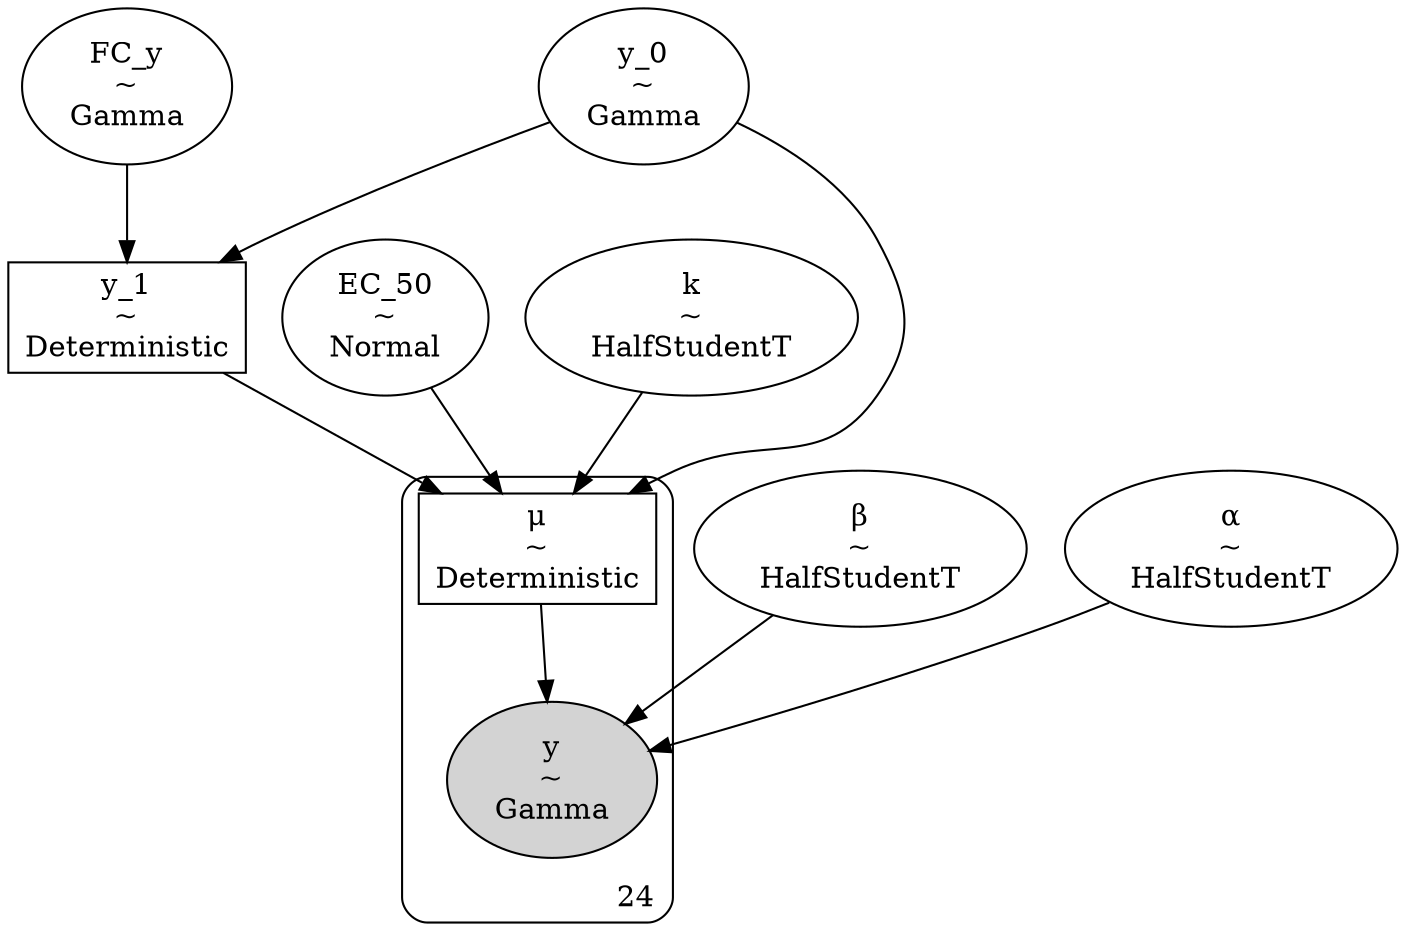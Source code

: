 digraph {
	FC_y [label="FC_y
~
Gamma" shape=ellipse]
	"β" [label="β
~
HalfStudentT" shape=ellipse]
	"α" [label="α
~
HalfStudentT" shape=ellipse]
	EC_50 [label="EC_50
~
Normal" shape=ellipse]
	k [label="k
~
HalfStudentT" shape=ellipse]
	y_0 [label="y_0
~
Gamma" shape=ellipse]
	y_1 [label="y_1
~
Deterministic" shape=box]
	subgraph cluster24 {
		y [label="y
~
Gamma" shape=ellipse style=filled]
		"μ" [label="μ
~
Deterministic" shape=box]
		label=24 labeljust=r labelloc=b style=rounded
	}
	y_0 -> y_1
	FC_y -> y_1
	y_0 -> "μ"
	y_1 -> "μ"
	EC_50 -> "μ"
	k -> "μ"
	"β" -> y
	"α" -> y
	"μ" -> y
}
